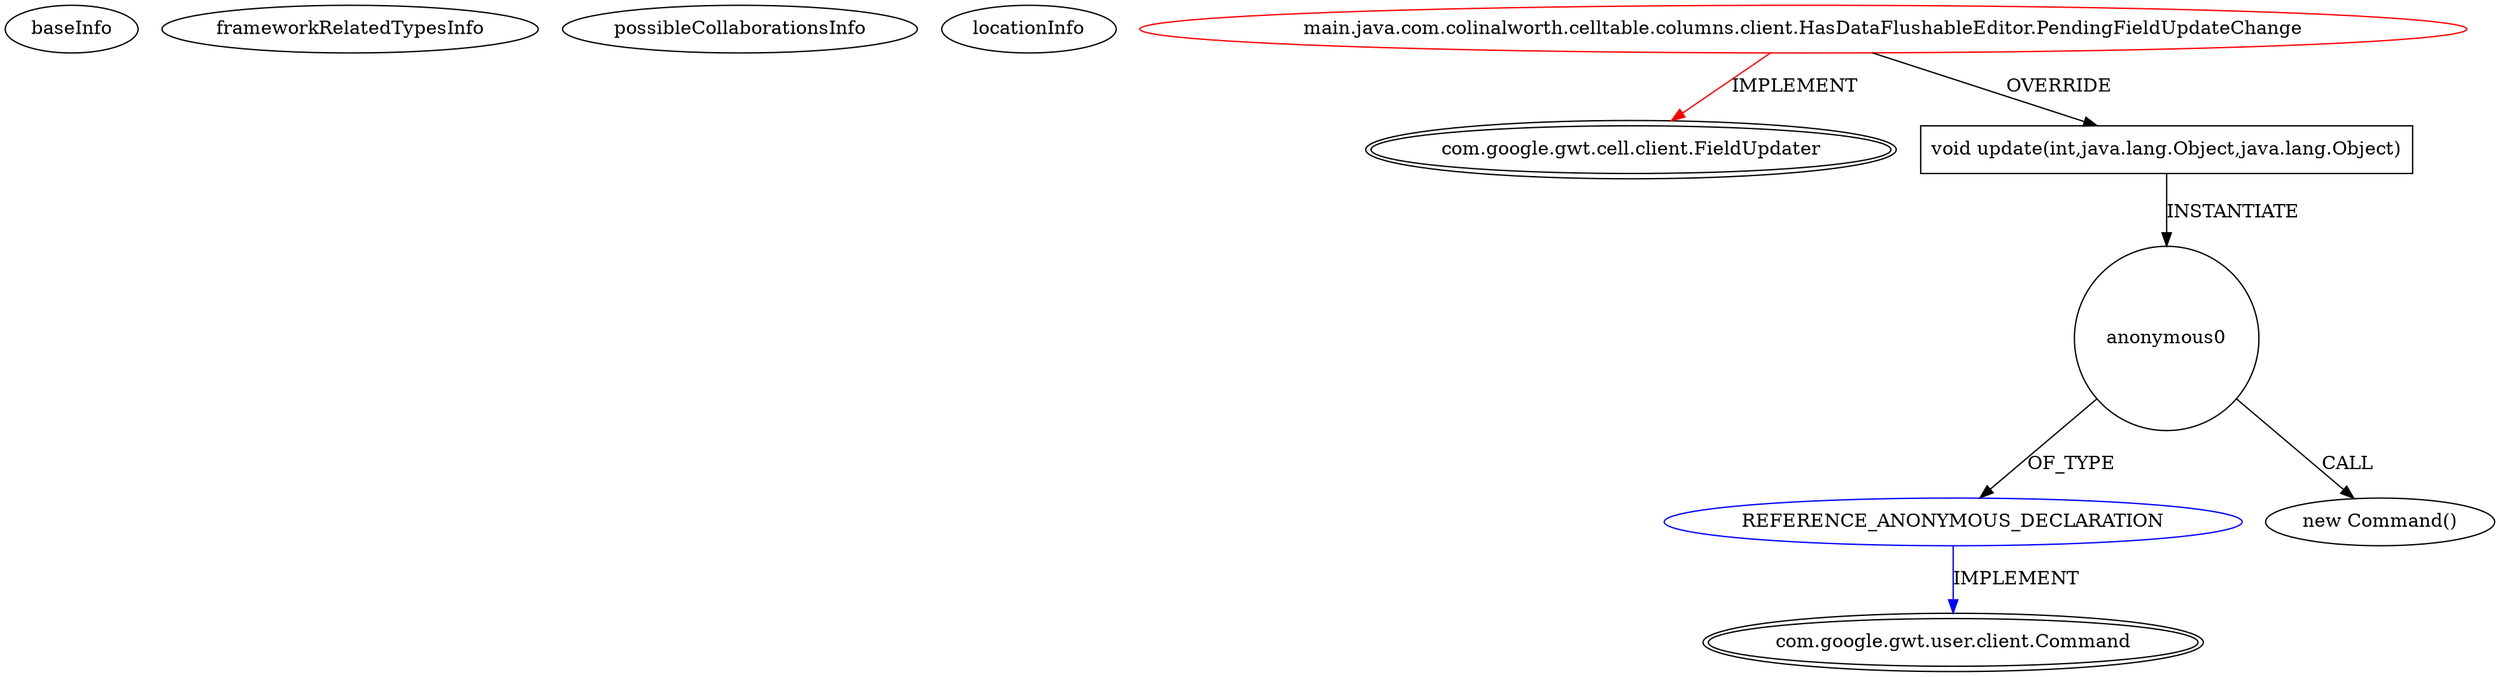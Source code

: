 digraph {
baseInfo[graphId=4232,category="extension_graph",isAnonymous=false,possibleRelation=true]
frameworkRelatedTypesInfo[0="com.google.gwt.cell.client.FieldUpdater"]
possibleCollaborationsInfo[0="4232~OVERRIDING_METHOD_DECLARATION-INSTANTIATION-~com.google.gwt.cell.client.FieldUpdater ~com.google.gwt.user.client.Command ~false~true"]
locationInfo[projectName="niloc132-celltable-tools",filePath="/niloc132-celltable-tools/celltable-tools-master/src/main/java/com/colinalworth/celltable/columns/client/HasDataFlushableEditor.java",contextSignature="PendingFieldUpdateChange",graphId="4232"]
0[label="main.java.com.colinalworth.celltable.columns.client.HasDataFlushableEditor.PendingFieldUpdateChange",vertexType="ROOT_CLIENT_CLASS_DECLARATION",isFrameworkType=false,color=red]
1[label="com.google.gwt.cell.client.FieldUpdater",vertexType="FRAMEWORK_INTERFACE_TYPE",isFrameworkType=true,peripheries=2]
2[label="void update(int,java.lang.Object,java.lang.Object)",vertexType="OVERRIDING_METHOD_DECLARATION",isFrameworkType=false,shape=box]
4[label="anonymous0",vertexType="VARIABLE_EXPRESION",isFrameworkType=false,shape=circle]
5[label="REFERENCE_ANONYMOUS_DECLARATION",vertexType="REFERENCE_ANONYMOUS_DECLARATION",isFrameworkType=false,color=blue]
6[label="com.google.gwt.user.client.Command",vertexType="FRAMEWORK_INTERFACE_TYPE",isFrameworkType=true,peripheries=2]
3[label="new Command()",vertexType="CONSTRUCTOR_CALL",isFrameworkType=false]
0->1[label="IMPLEMENT",color=red]
0->2[label="OVERRIDE"]
2->4[label="INSTANTIATE"]
5->6[label="IMPLEMENT",color=blue]
4->5[label="OF_TYPE"]
4->3[label="CALL"]
}
